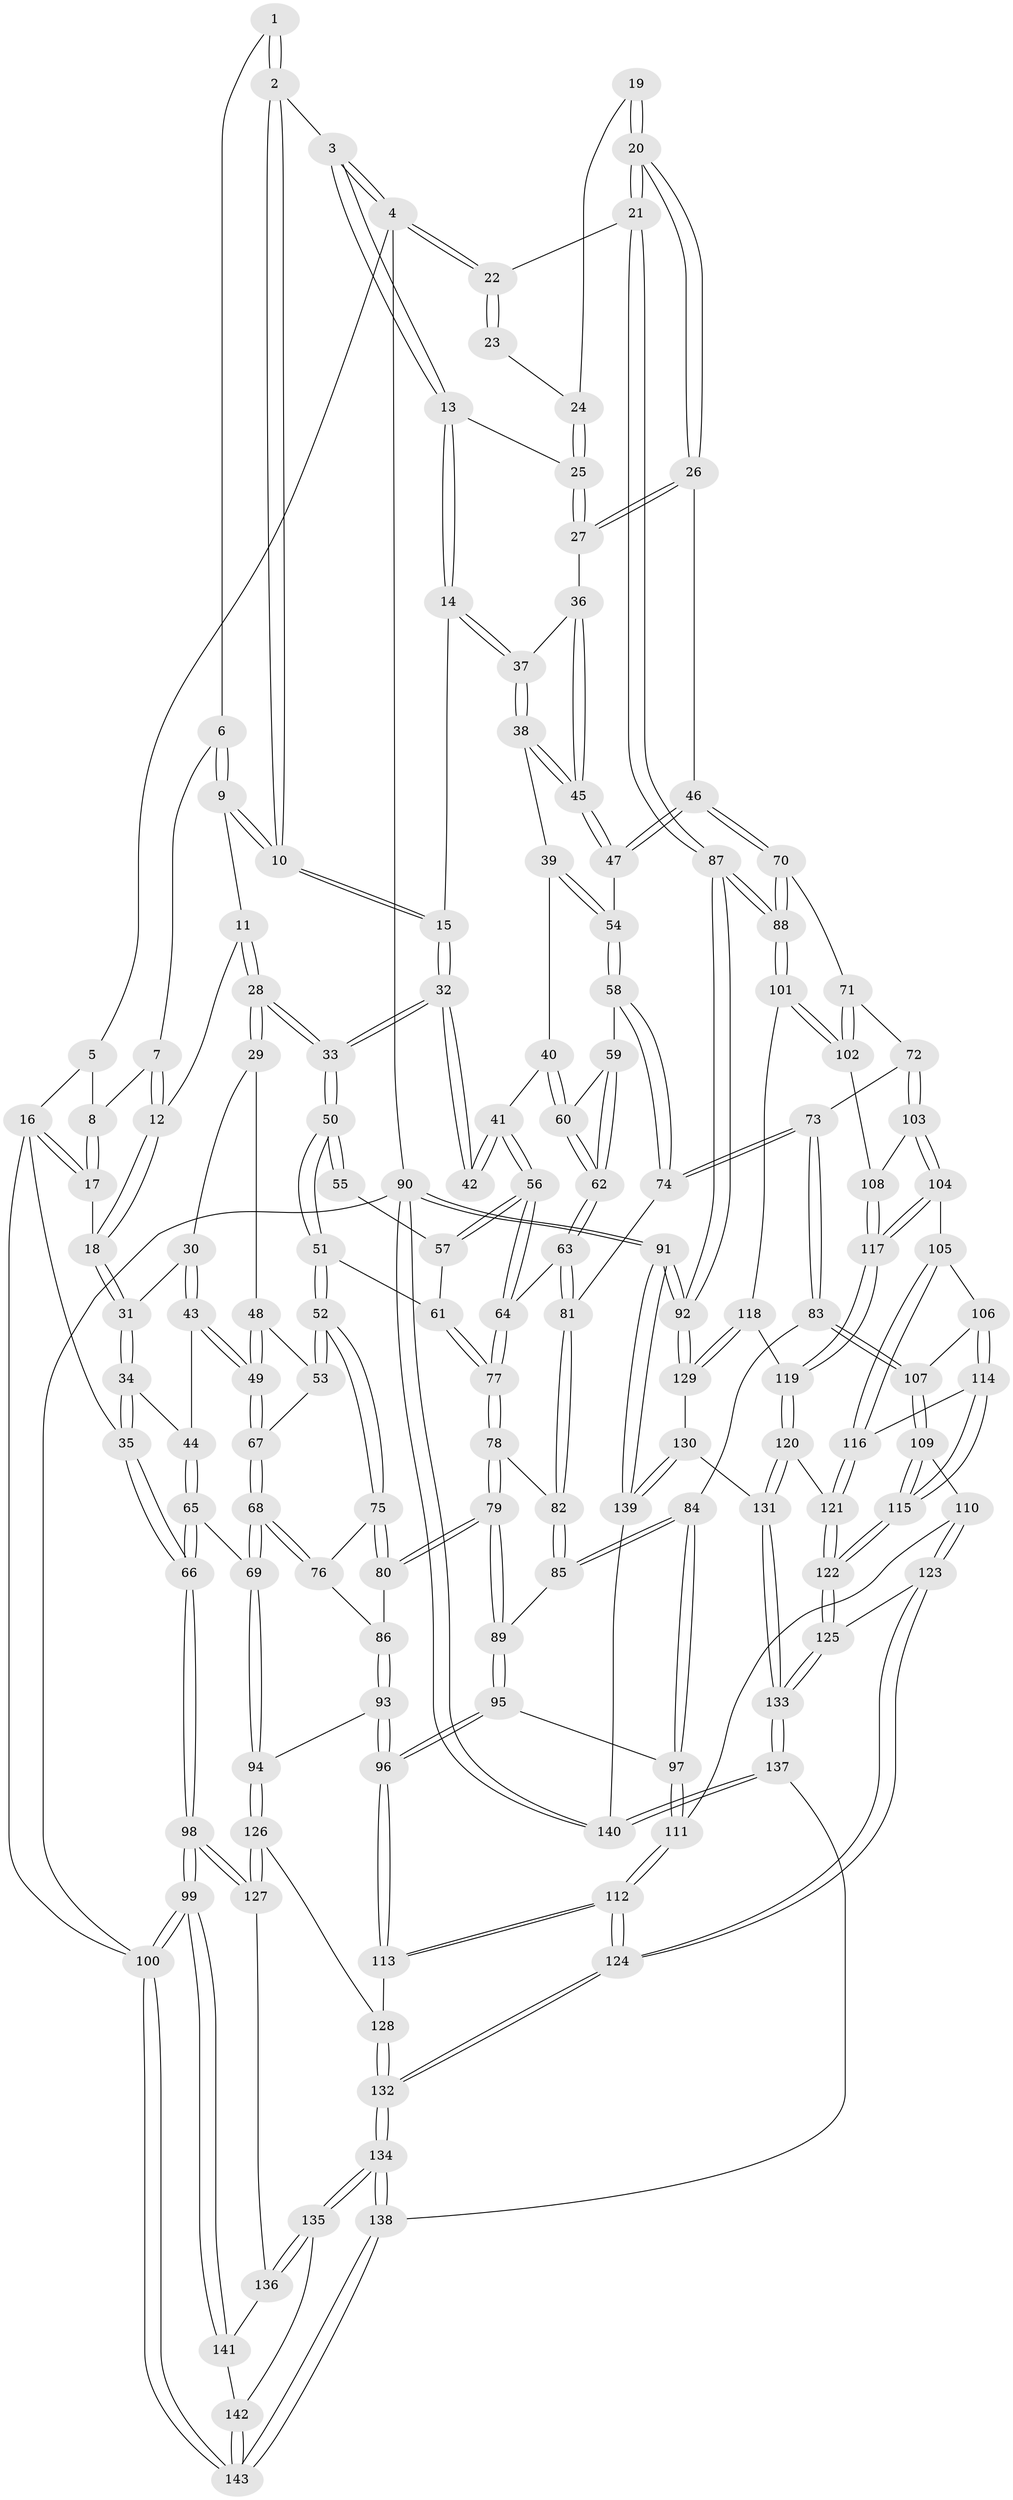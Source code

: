 // coarse degree distribution, {4: 0.07920792079207921, 3: 0.7722772277227723, 6: 0.0297029702970297, 5: 0.0594059405940594, 2: 0.0594059405940594}
// Generated by graph-tools (version 1.1) at 2025/54/03/04/25 22:54:32]
// undirected, 143 vertices, 354 edges
graph export_dot {
  node [color=gray90,style=filled];
  1 [pos="+0.19799753518657395+0"];
  2 [pos="+0.5802667443874764+0"];
  3 [pos="+0.8122030912321926+0"];
  4 [pos="+1+0"];
  5 [pos="+0.1360661790743266+0"];
  6 [pos="+0.21872061953732674+0"];
  7 [pos="+0.16933707134931814+0.031734609744761055"];
  8 [pos="+0.04994348774393628+0.08304147186944924"];
  9 [pos="+0.28255223285062586+0.045471118884978255"];
  10 [pos="+0.5056499466525413+0.09565083808668957"];
  11 [pos="+0.2376039524631122+0.14302548877036414"];
  12 [pos="+0.18038520986666856+0.12417967609280534"];
  13 [pos="+0.8130441998573636+0.14060412931745886"];
  14 [pos="+0.5311575873605132+0.1298276567193245"];
  15 [pos="+0.5060376287512826+0.10479611880892063"];
  16 [pos="+0+0.15160968749201656"];
  17 [pos="+0.03432453575342191+0.1205959170072256"];
  18 [pos="+0.06686133194440096+0.14296726557675019"];
  19 [pos="+0.9821261355379899+0.18383701416338902"];
  20 [pos="+1+0.2821058590131187"];
  21 [pos="+1+0.2819680991983205"];
  22 [pos="+1+0"];
  23 [pos="+0.9290940090993234+0.12651179442588015"];
  24 [pos="+0.8589331578140555+0.14213037695697334"];
  25 [pos="+0.8134966347895604+0.14199942427520038"];
  26 [pos="+1+0.2853842699146222"];
  27 [pos="+0.8091882881088107+0.2214630735985438"];
  28 [pos="+0.29136850855950486+0.24762598010055903"];
  29 [pos="+0.19045263350491531+0.28428353761366193"];
  30 [pos="+0.1496694843735711+0.2764338504747452"];
  31 [pos="+0.10477139856505764+0.26379993793113554"];
  32 [pos="+0.3763954559205821+0.23187694410160717"];
  33 [pos="+0.32521683006935964+0.2603686155928288"];
  34 [pos="+0.056612667188650045+0.30500576905077437"];
  35 [pos="+0+0.36356524324685185"];
  36 [pos="+0.8056096850182848+0.22902144382254974"];
  37 [pos="+0.5946090977892025+0.2381387088599926"];
  38 [pos="+0.5930299036833643+0.2983160844594125"];
  39 [pos="+0.5921565322032489+0.30438377568446845"];
  40 [pos="+0.5407030584698768+0.34198818149317084"];
  41 [pos="+0.5239525833453343+0.3479336701668094"];
  42 [pos="+0.511732739560567+0.34454245270596157"];
  43 [pos="+0.11114453046600843+0.38874718218026855"];
  44 [pos="+0.08865196509460625+0.3839378926864773"];
  45 [pos="+0.8064388743776504+0.3086654851345456"];
  46 [pos="+0.8622358882370137+0.4226297205311583"];
  47 [pos="+0.807922147409021+0.3225761523661359"];
  48 [pos="+0.18851918442018106+0.2962143230678338"];
  49 [pos="+0.14986940352257302+0.40516226735699834"];
  50 [pos="+0.3333167341867242+0.31780843455728"];
  51 [pos="+0.3292886146542099+0.36545162881607635"];
  52 [pos="+0.28947902255528574+0.42833204222197"];
  53 [pos="+0.2198357066465975+0.4089258009831237"];
  54 [pos="+0.6487973445678781+0.37556116915490617"];
  55 [pos="+0.4481580294998091+0.36803463682435417"];
  56 [pos="+0.49404200273487864+0.43084134708737626"];
  57 [pos="+0.4503200424465515+0.39400840826050726"];
  58 [pos="+0.6487442112351339+0.41838148288660315"];
  59 [pos="+0.6455537387835528+0.41896826700003387"];
  60 [pos="+0.5631241160832513+0.4139792942254261"];
  61 [pos="+0.3997475608269611+0.4266381350538776"];
  62 [pos="+0.54109317893311+0.46253856613064565"];
  63 [pos="+0.5405273185978274+0.4631354926782156"];
  64 [pos="+0.4943265044308031+0.45322078968085394"];
  65 [pos="+0+0.5638673202469103"];
  66 [pos="+0+0.556646231857439"];
  67 [pos="+0.15603261468368704+0.4186112579158642"];
  68 [pos="+0.1317571236493622+0.5525555685264277"];
  69 [pos="+0.09914396241355798+0.5979539481711361"];
  70 [pos="+0.8487083975278404+0.46771210658072593"];
  71 [pos="+0.7971968220379432+0.515159915117923"];
  72 [pos="+0.7777067309832981+0.5269125829468445"];
  73 [pos="+0.7067093685166137+0.5267658890188758"];
  74 [pos="+0.6631293009874313+0.4494001109874349"];
  75 [pos="+0.2886359944088455+0.4354435328615261"];
  76 [pos="+0.27052855765483+0.47069495017030505"];
  77 [pos="+0.4415067637147316+0.49435993669879214"];
  78 [pos="+0.4384073849150754+0.504392895884524"];
  79 [pos="+0.42322911207153113+0.5364595101637114"];
  80 [pos="+0.4112799749664258+0.5355881542778668"];
  81 [pos="+0.5487196879083877+0.47459208690268634"];
  82 [pos="+0.5806700896108345+0.53412541596567"];
  83 [pos="+0.638954228442945+0.5726975552074134"];
  84 [pos="+0.6106470300123243+0.5619453440397395"];
  85 [pos="+0.5849042571421793+0.5394219028866659"];
  86 [pos="+0.31604803703294676+0.5624196796977333"];
  87 [pos="+1+0.6880171280591105"];
  88 [pos="+1+0.6685837862451735"];
  89 [pos="+0.4298377446085826+0.5516084777843903"];
  90 [pos="+1+1"];
  91 [pos="+1+1"];
  92 [pos="+1+0.7120779307595412"];
  93 [pos="+0.2622282827619753+0.6453925911988897"];
  94 [pos="+0.11946733854052252+0.6201126598709044"];
  95 [pos="+0.4449149247383395+0.6056630990259267"];
  96 [pos="+0.307336588820803+0.6866104682661578"];
  97 [pos="+0.4515918155956973+0.6115470651037894"];
  98 [pos="+0+0.7831980737307106"];
  99 [pos="+0+0.8966472498987884"];
  100 [pos="+0+1"];
  101 [pos="+1+0.6811064996450182"];
  102 [pos="+0.9214947205535265+0.6694882591813047"];
  103 [pos="+0.7868603897439856+0.6232227543743558"];
  104 [pos="+0.7808770542739022+0.6730449794889363"];
  105 [pos="+0.7156089568853274+0.6846206159128783"];
  106 [pos="+0.6755012504812591+0.6627786169871641"];
  107 [pos="+0.6313079731891257+0.6130957332161956"];
  108 [pos="+0.9032154882695091+0.6758664200175116"];
  109 [pos="+0.5841011653252391+0.682628639237496"];
  110 [pos="+0.5143919946851946+0.6883985176087672"];
  111 [pos="+0.47803750149484847+0.6646917732344815"];
  112 [pos="+0.36913588850593065+0.7755114989413523"];
  113 [pos="+0.31003599747562044+0.6946560232805501"];
  114 [pos="+0.6751280964418439+0.7096645815855909"];
  115 [pos="+0.6227529099485786+0.7685869235110633"];
  116 [pos="+0.7057372194162773+0.7186238808504171"];
  117 [pos="+0.8081619786738247+0.7450245008509017"];
  118 [pos="+0.9466109283712033+0.7495183777883655"];
  119 [pos="+0.8078132091246215+0.7484620876497916"];
  120 [pos="+0.7967106409963549+0.7828224357962288"];
  121 [pos="+0.7179737960764465+0.7781484932354857"];
  122 [pos="+0.6307975799599348+0.8046355993885764"];
  123 [pos="+0.49429684437322996+0.7990327104992488"];
  124 [pos="+0.38393244489222544+0.8370476603347072"];
  125 [pos="+0.6110342680068637+0.8425286259960472"];
  126 [pos="+0.13108804446275668+0.8045295131791873"];
  127 [pos="+0.12328781879531907+0.818616080573518"];
  128 [pos="+0.21211013557579844+0.8051200071463311"];
  129 [pos="+0.8856681373462731+0.8289222737921123"];
  130 [pos="+0.8603012202115018+0.8577623167043397"];
  131 [pos="+0.8142705226424555+0.8229692241824961"];
  132 [pos="+0.3656422990335816+0.8867461689415986"];
  133 [pos="+0.6283722125551254+0.9861514513768082"];
  134 [pos="+0.3632023493591553+1"];
  135 [pos="+0.13147779931719136+0.8864179987087344"];
  136 [pos="+0.12280289596239614+0.8675991680024941"];
  137 [pos="+0.598001733456148+1"];
  138 [pos="+0.3650289179344501+1"];
  139 [pos="+0.8747661961558003+0.8814598543811881"];
  140 [pos="+0.6788031750244182+1"];
  141 [pos="+0.0012228838358966337+0.9205626434744192"];
  142 [pos="+0.054033770474584714+0.988628737903436"];
  143 [pos="+0.06458615550821385+1"];
  1 -- 2;
  1 -- 2;
  1 -- 6;
  2 -- 3;
  2 -- 10;
  2 -- 10;
  3 -- 4;
  3 -- 4;
  3 -- 13;
  3 -- 13;
  4 -- 5;
  4 -- 22;
  4 -- 22;
  4 -- 90;
  5 -- 8;
  5 -- 16;
  6 -- 7;
  6 -- 9;
  6 -- 9;
  7 -- 8;
  7 -- 12;
  7 -- 12;
  8 -- 17;
  8 -- 17;
  9 -- 10;
  9 -- 10;
  9 -- 11;
  10 -- 15;
  10 -- 15;
  11 -- 12;
  11 -- 28;
  11 -- 28;
  12 -- 18;
  12 -- 18;
  13 -- 14;
  13 -- 14;
  13 -- 25;
  14 -- 15;
  14 -- 37;
  14 -- 37;
  15 -- 32;
  15 -- 32;
  16 -- 17;
  16 -- 17;
  16 -- 35;
  16 -- 100;
  17 -- 18;
  18 -- 31;
  18 -- 31;
  19 -- 20;
  19 -- 20;
  19 -- 24;
  20 -- 21;
  20 -- 21;
  20 -- 26;
  20 -- 26;
  21 -- 22;
  21 -- 87;
  21 -- 87;
  22 -- 23;
  22 -- 23;
  23 -- 24;
  24 -- 25;
  24 -- 25;
  25 -- 27;
  25 -- 27;
  26 -- 27;
  26 -- 27;
  26 -- 46;
  27 -- 36;
  28 -- 29;
  28 -- 29;
  28 -- 33;
  28 -- 33;
  29 -- 30;
  29 -- 48;
  30 -- 31;
  30 -- 43;
  30 -- 43;
  31 -- 34;
  31 -- 34;
  32 -- 33;
  32 -- 33;
  32 -- 42;
  32 -- 42;
  33 -- 50;
  33 -- 50;
  34 -- 35;
  34 -- 35;
  34 -- 44;
  35 -- 66;
  35 -- 66;
  36 -- 37;
  36 -- 45;
  36 -- 45;
  37 -- 38;
  37 -- 38;
  38 -- 39;
  38 -- 45;
  38 -- 45;
  39 -- 40;
  39 -- 54;
  39 -- 54;
  40 -- 41;
  40 -- 60;
  40 -- 60;
  41 -- 42;
  41 -- 42;
  41 -- 56;
  41 -- 56;
  43 -- 44;
  43 -- 49;
  43 -- 49;
  44 -- 65;
  44 -- 65;
  45 -- 47;
  45 -- 47;
  46 -- 47;
  46 -- 47;
  46 -- 70;
  46 -- 70;
  47 -- 54;
  48 -- 49;
  48 -- 49;
  48 -- 53;
  49 -- 67;
  49 -- 67;
  50 -- 51;
  50 -- 51;
  50 -- 55;
  50 -- 55;
  51 -- 52;
  51 -- 52;
  51 -- 61;
  52 -- 53;
  52 -- 53;
  52 -- 75;
  52 -- 75;
  53 -- 67;
  54 -- 58;
  54 -- 58;
  55 -- 57;
  56 -- 57;
  56 -- 57;
  56 -- 64;
  56 -- 64;
  57 -- 61;
  58 -- 59;
  58 -- 74;
  58 -- 74;
  59 -- 60;
  59 -- 62;
  59 -- 62;
  60 -- 62;
  60 -- 62;
  61 -- 77;
  61 -- 77;
  62 -- 63;
  62 -- 63;
  63 -- 64;
  63 -- 81;
  63 -- 81;
  64 -- 77;
  64 -- 77;
  65 -- 66;
  65 -- 66;
  65 -- 69;
  66 -- 98;
  66 -- 98;
  67 -- 68;
  67 -- 68;
  68 -- 69;
  68 -- 69;
  68 -- 76;
  68 -- 76;
  69 -- 94;
  69 -- 94;
  70 -- 71;
  70 -- 88;
  70 -- 88;
  71 -- 72;
  71 -- 102;
  71 -- 102;
  72 -- 73;
  72 -- 103;
  72 -- 103;
  73 -- 74;
  73 -- 74;
  73 -- 83;
  73 -- 83;
  74 -- 81;
  75 -- 76;
  75 -- 80;
  75 -- 80;
  76 -- 86;
  77 -- 78;
  77 -- 78;
  78 -- 79;
  78 -- 79;
  78 -- 82;
  79 -- 80;
  79 -- 80;
  79 -- 89;
  79 -- 89;
  80 -- 86;
  81 -- 82;
  81 -- 82;
  82 -- 85;
  82 -- 85;
  83 -- 84;
  83 -- 107;
  83 -- 107;
  84 -- 85;
  84 -- 85;
  84 -- 97;
  84 -- 97;
  85 -- 89;
  86 -- 93;
  86 -- 93;
  87 -- 88;
  87 -- 88;
  87 -- 92;
  87 -- 92;
  88 -- 101;
  88 -- 101;
  89 -- 95;
  89 -- 95;
  90 -- 91;
  90 -- 91;
  90 -- 140;
  90 -- 140;
  90 -- 100;
  91 -- 92;
  91 -- 92;
  91 -- 139;
  91 -- 139;
  92 -- 129;
  92 -- 129;
  93 -- 94;
  93 -- 96;
  93 -- 96;
  94 -- 126;
  94 -- 126;
  95 -- 96;
  95 -- 96;
  95 -- 97;
  96 -- 113;
  96 -- 113;
  97 -- 111;
  97 -- 111;
  98 -- 99;
  98 -- 99;
  98 -- 127;
  98 -- 127;
  99 -- 100;
  99 -- 100;
  99 -- 141;
  99 -- 141;
  100 -- 143;
  100 -- 143;
  101 -- 102;
  101 -- 102;
  101 -- 118;
  102 -- 108;
  103 -- 104;
  103 -- 104;
  103 -- 108;
  104 -- 105;
  104 -- 117;
  104 -- 117;
  105 -- 106;
  105 -- 116;
  105 -- 116;
  106 -- 107;
  106 -- 114;
  106 -- 114;
  107 -- 109;
  107 -- 109;
  108 -- 117;
  108 -- 117;
  109 -- 110;
  109 -- 115;
  109 -- 115;
  110 -- 111;
  110 -- 123;
  110 -- 123;
  111 -- 112;
  111 -- 112;
  112 -- 113;
  112 -- 113;
  112 -- 124;
  112 -- 124;
  113 -- 128;
  114 -- 115;
  114 -- 115;
  114 -- 116;
  115 -- 122;
  115 -- 122;
  116 -- 121;
  116 -- 121;
  117 -- 119;
  117 -- 119;
  118 -- 119;
  118 -- 129;
  118 -- 129;
  119 -- 120;
  119 -- 120;
  120 -- 121;
  120 -- 131;
  120 -- 131;
  121 -- 122;
  121 -- 122;
  122 -- 125;
  122 -- 125;
  123 -- 124;
  123 -- 124;
  123 -- 125;
  124 -- 132;
  124 -- 132;
  125 -- 133;
  125 -- 133;
  126 -- 127;
  126 -- 127;
  126 -- 128;
  127 -- 136;
  128 -- 132;
  128 -- 132;
  129 -- 130;
  130 -- 131;
  130 -- 139;
  130 -- 139;
  131 -- 133;
  131 -- 133;
  132 -- 134;
  132 -- 134;
  133 -- 137;
  133 -- 137;
  134 -- 135;
  134 -- 135;
  134 -- 138;
  134 -- 138;
  135 -- 136;
  135 -- 136;
  135 -- 142;
  136 -- 141;
  137 -- 138;
  137 -- 140;
  137 -- 140;
  138 -- 143;
  138 -- 143;
  139 -- 140;
  141 -- 142;
  142 -- 143;
  142 -- 143;
}
